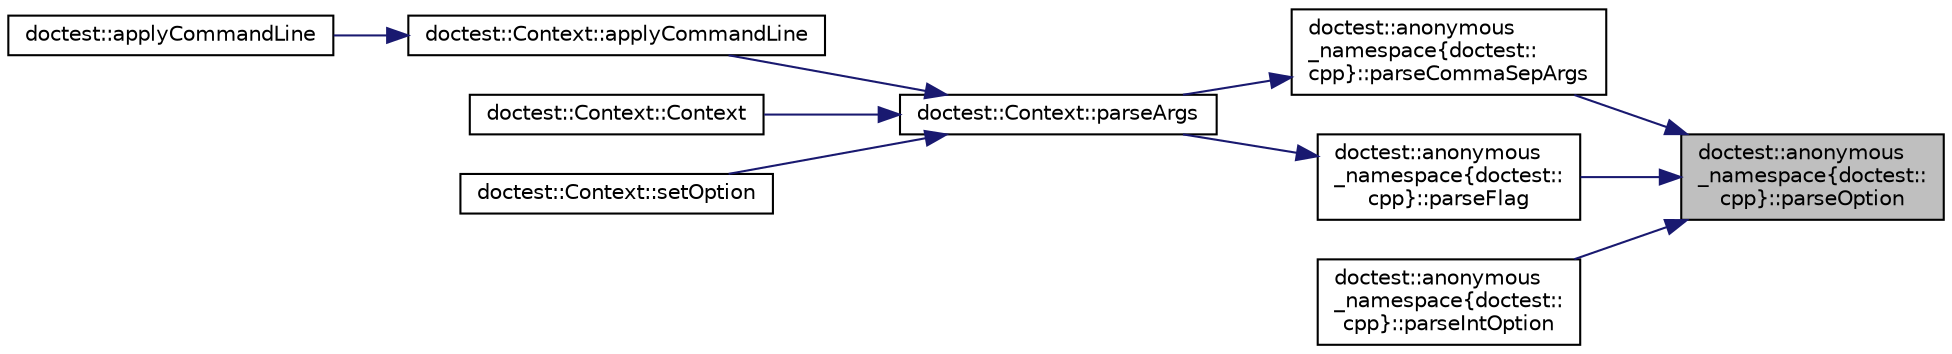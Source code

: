 digraph "doctest::anonymous_namespace{doctest::cpp}::parseOption"
{
 // LATEX_PDF_SIZE
  edge [fontname="Helvetica",fontsize="10",labelfontname="Helvetica",labelfontsize="10"];
  node [fontname="Helvetica",fontsize="10",shape=record];
  rankdir="RL";
  Node1 [label="doctest::anonymous\l_namespace\{doctest::\lcpp\}::parseOption",height=0.2,width=0.4,color="black", fillcolor="grey75", style="filled", fontcolor="black",tooltip=" "];
  Node1 -> Node2 [dir="back",color="midnightblue",fontsize="10",style="solid",fontname="Helvetica"];
  Node2 [label="doctest::anonymous\l_namespace\{doctest::\lcpp\}::parseCommaSepArgs",height=0.2,width=0.4,color="black", fillcolor="white", style="filled",URL="$namespacedoctest_1_1anonymous__namespace_02doctest_8cpp_03.html#a489455cd78c03277aa9a708da58360d7",tooltip=" "];
  Node2 -> Node3 [dir="back",color="midnightblue",fontsize="10",style="solid",fontname="Helvetica"];
  Node3 [label="doctest::Context::parseArgs",height=0.2,width=0.4,color="black", fillcolor="white", style="filled",URL="$classdoctest_1_1_context.html#a90b2f1bbf67ee4da8e8ff0cf7516a06a",tooltip=" "];
  Node3 -> Node4 [dir="back",color="midnightblue",fontsize="10",style="solid",fontname="Helvetica"];
  Node4 [label="doctest::Context::applyCommandLine",height=0.2,width=0.4,color="black", fillcolor="white", style="filled",URL="$classdoctest_1_1_context.html#ad55229220bf9ca74e6e0c6323bf672e1",tooltip=" "];
  Node4 -> Node5 [dir="back",color="midnightblue",fontsize="10",style="solid",fontname="Helvetica"];
  Node5 [label="doctest::applyCommandLine",height=0.2,width=0.4,color="black", fillcolor="white", style="filled",URL="$namespacedoctest.html#ad01ed889a01aa24f6efab31f8fd4327e",tooltip=" "];
  Node3 -> Node6 [dir="back",color="midnightblue",fontsize="10",style="solid",fontname="Helvetica"];
  Node6 [label="doctest::Context::Context",height=0.2,width=0.4,color="black", fillcolor="white", style="filled",URL="$classdoctest_1_1_context.html#a881bc2d0fe207d672e1debe830768a98",tooltip=" "];
  Node3 -> Node7 [dir="back",color="midnightblue",fontsize="10",style="solid",fontname="Helvetica"];
  Node7 [label="doctest::Context::setOption",height=0.2,width=0.4,color="black", fillcolor="white", style="filled",URL="$classdoctest_1_1_context.html#a4352ffc196c4ba56045270e45baa2754",tooltip=" "];
  Node1 -> Node8 [dir="back",color="midnightblue",fontsize="10",style="solid",fontname="Helvetica"];
  Node8 [label="doctest::anonymous\l_namespace\{doctest::\lcpp\}::parseFlag",height=0.2,width=0.4,color="black", fillcolor="white", style="filled",URL="$namespacedoctest_1_1anonymous__namespace_02doctest_8cpp_03.html#a66ced2973f0e64ab0a6803fd63687e72",tooltip=" "];
  Node8 -> Node3 [dir="back",color="midnightblue",fontsize="10",style="solid",fontname="Helvetica"];
  Node1 -> Node9 [dir="back",color="midnightblue",fontsize="10",style="solid",fontname="Helvetica"];
  Node9 [label="doctest::anonymous\l_namespace\{doctest::\lcpp\}::parseIntOption",height=0.2,width=0.4,color="black", fillcolor="white", style="filled",URL="$namespacedoctest_1_1anonymous__namespace_02doctest_8cpp_03.html#aaf1d9fb4bd57b031af97ff9afa35da77",tooltip=" "];
}
